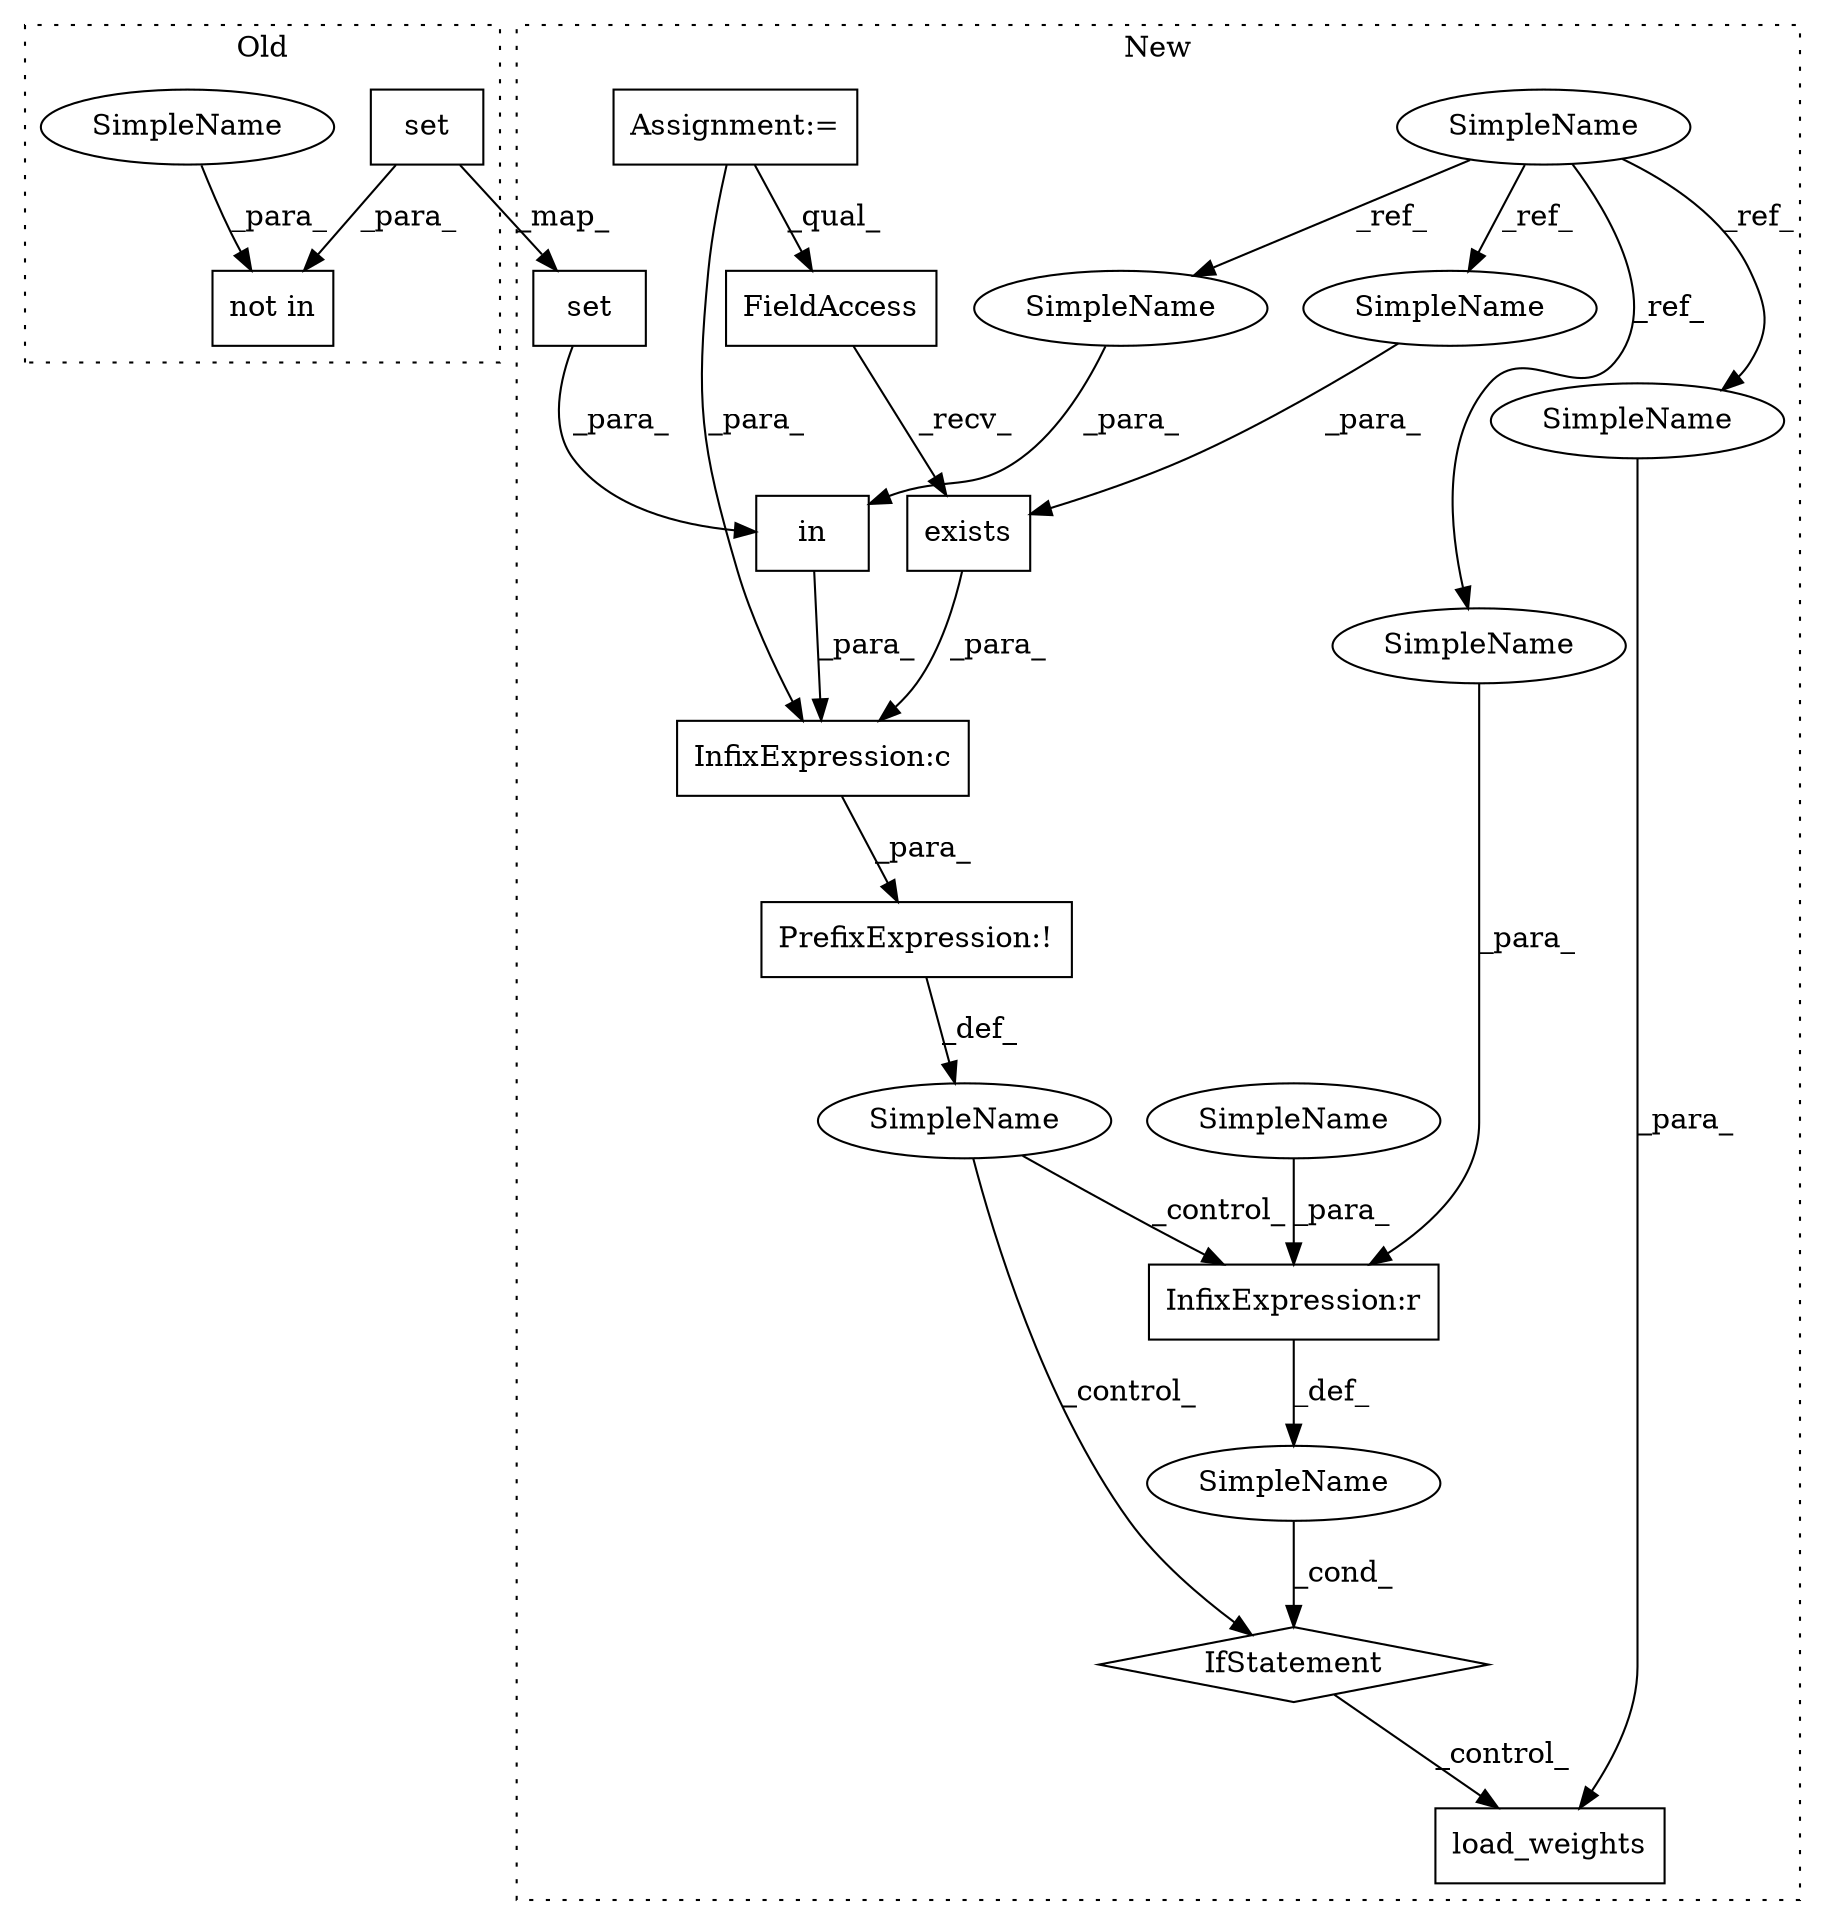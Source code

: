digraph G {
subgraph cluster0 {
1 [label="not in" a="108" s="1244" l="35" shape="box"];
12 [label="set" a="32" s="1259,1278" l="4,1" shape="box"];
21 [label="SimpleName" a="42" s="1244" l="7" shape="ellipse"];
label = "Old";
style="dotted";
}
subgraph cluster1 {
2 [label="exists" a="32" s="1317,1331" l="7,1" shape="box"];
3 [label="FieldAccess" a="22" s="1309" l="7" shape="box"];
4 [label="PrefixExpression:!" a="38" s="1266" l="1" shape="box"];
5 [label="SimpleName" a="42" s="959" l="7" shape="ellipse"];
6 [label="InfixExpression:r" a="27" s="4064" l="4" shape="box"];
7 [label="load_weights" a="32" s="4088,4108" l="13,1" shape="box"];
8 [label="InfixExpression:c" a="27" s="1305" l="4" shape="box"];
9 [label="in" a="105" s="1273" l="31" shape="box"];
10 [label="SimpleName" a="42" s="" l="" shape="ellipse"];
11 [label="IfStatement" a="25" s="4053,4072" l="4,2" shape="diamond"];
13 [label="set" a="32" s="1284,1303" l="4,1" shape="box"];
14 [label="SimpleName" a="42" s="" l="" shape="ellipse"];
15 [label="Assignment:=" a="7" s="1045" l="2" shape="box"];
16 [label="SimpleName" a="42" s="4068" l="4" shape="ellipse"];
17 [label="SimpleName" a="42" s="4057" l="7" shape="ellipse"];
18 [label="SimpleName" a="42" s="1273" l="7" shape="ellipse"];
19 [label="SimpleName" a="42" s="4101" l="7" shape="ellipse"];
20 [label="SimpleName" a="42" s="1324" l="7" shape="ellipse"];
label = "New";
style="dotted";
}
2 -> 8 [label="_para_"];
3 -> 2 [label="_recv_"];
4 -> 14 [label="_def_"];
5 -> 20 [label="_ref_"];
5 -> 17 [label="_ref_"];
5 -> 18 [label="_ref_"];
5 -> 19 [label="_ref_"];
6 -> 10 [label="_def_"];
8 -> 4 [label="_para_"];
9 -> 8 [label="_para_"];
10 -> 11 [label="_cond_"];
11 -> 7 [label="_control_"];
12 -> 1 [label="_para_"];
12 -> 13 [label="_map_"];
13 -> 9 [label="_para_"];
14 -> 6 [label="_control_"];
14 -> 11 [label="_control_"];
15 -> 3 [label="_qual_"];
15 -> 8 [label="_para_"];
16 -> 6 [label="_para_"];
17 -> 6 [label="_para_"];
18 -> 9 [label="_para_"];
19 -> 7 [label="_para_"];
20 -> 2 [label="_para_"];
21 -> 1 [label="_para_"];
}